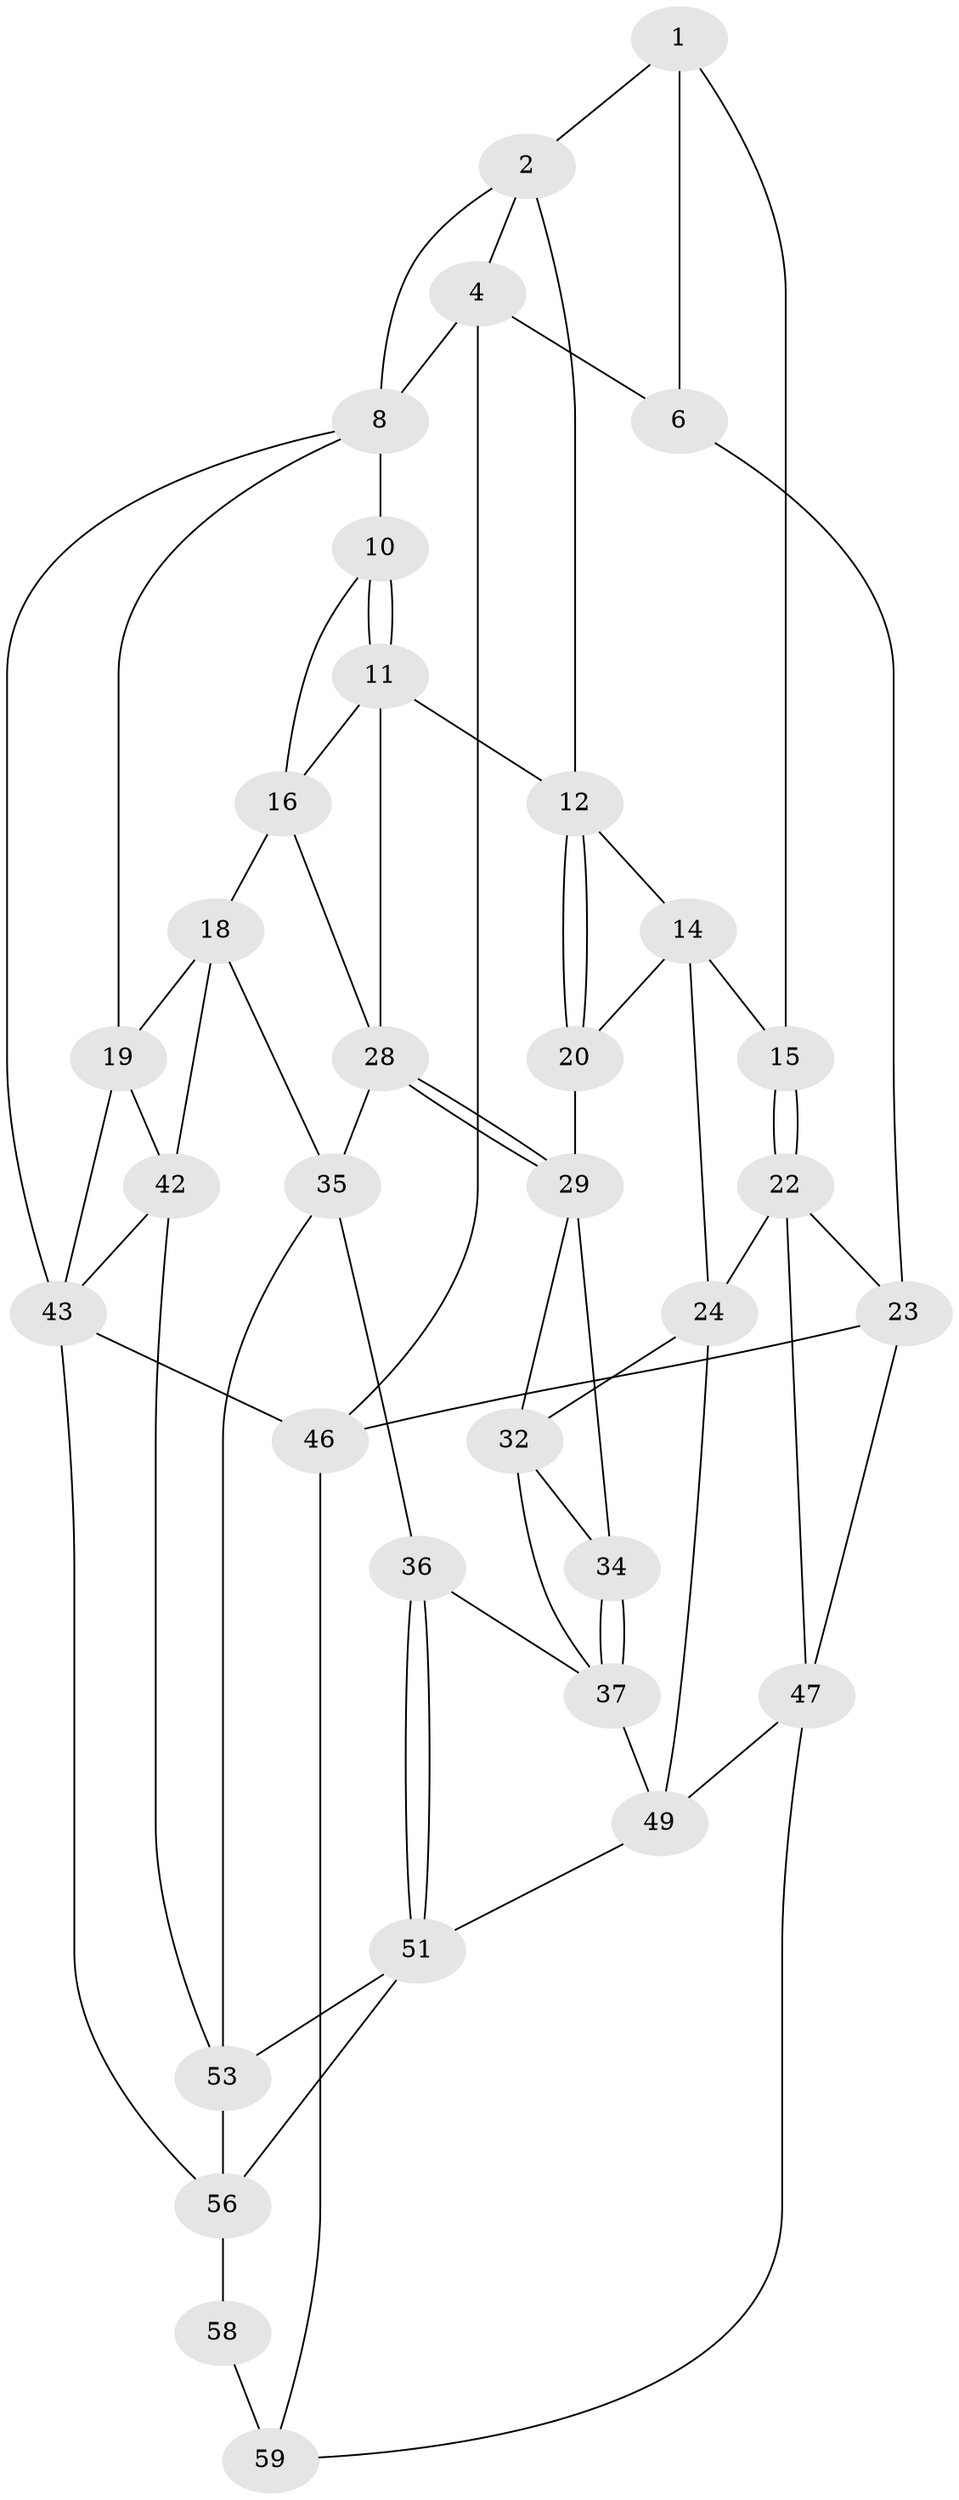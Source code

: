 // Generated by graph-tools (version 1.1) at 2025/52/02/27/25 19:52:41]
// undirected, 34 vertices, 70 edges
graph export_dot {
graph [start="1"]
  node [color=gray90,style=filled];
  1 [pos="+0.18388676574068857+0.009658493229385374",super="+5"];
  2 [pos="+0.255968236710578+0.09001028969550103",super="+3"];
  4 [pos="+0.15661840348803263+0",super="+7"];
  6 [pos="+0+0.022378897237536863"];
  8 [pos="+0.5679455145141228+0",super="+9"];
  10 [pos="+0.5727184781377748+0"];
  11 [pos="+0.5148034214903269+0.16266978703262364",super="+27"];
  12 [pos="+0.49428194448927393+0.17665809846372849",super="+13"];
  14 [pos="+0.1886864162672679+0.20651856651845293",super="+21"];
  15 [pos="+0.18034850202409897+0.20797370261846182"];
  16 [pos="+0.871607149206915+0.1933395927398757",super="+17"];
  18 [pos="+1+0.25156899450382225",super="+38"];
  19 [pos="+1+0.2360222561953862",super="+41"];
  20 [pos="+0.4298248642013263+0.2573164243937117"];
  22 [pos="+0.05105401563985205+0.38261866616456824",super="+26"];
  23 [pos="+0+0.34441464292569973",super="+45"];
  24 [pos="+0.2119998702832508+0.48521721870444084",super="+25"];
  28 [pos="+0.6812284453494916+0.4051394226250091",super="+31"];
  29 [pos="+0.5527918706725237+0.4367680170152354",super="+30"];
  32 [pos="+0.3890151871609901+0.46717033793584517",super="+33"];
  34 [pos="+0.5195924009285199+0.47338369408411296"];
  35 [pos="+0.7179008215312326+0.5747256978502076",super="+39"];
  36 [pos="+0.6908324952833108+0.5878409897396624"];
  37 [pos="+0.5424341354951697+0.6034951975152505",super="+40"];
  42 [pos="+0.9731621057074773+0.6251758836247155",super="+55"];
  43 [pos="+1+1",super="+44"];
  46 [pos="+0+1"];
  47 [pos="+0.13930446343133604+0.7141718952799809",super="+48"];
  49 [pos="+0.4467306583504631+0.6889229421794697",super="+50"];
  51 [pos="+0.6403967893027067+0.7108006551931237",super="+52"];
  53 [pos="+0.8022409490945099+0.8050771030813955",super="+54"];
  56 [pos="+0.5297873010394936+1",super="+57"];
  58 [pos="+0.4667208422356725+1"];
  59 [pos="+0.15908627372202053+0.8296377830351503",super="+60"];
  1 -- 2;
  1 -- 6;
  1 -- 15;
  2 -- 12;
  2 -- 8;
  2 -- 4;
  4 -- 46;
  4 -- 6;
  4 -- 8;
  6 -- 23;
  8 -- 10;
  8 -- 19;
  8 -- 43;
  10 -- 11;
  10 -- 11;
  10 -- 16;
  11 -- 12;
  11 -- 16;
  11 -- 28;
  12 -- 20;
  12 -- 20;
  12 -- 14;
  14 -- 15;
  14 -- 24;
  14 -- 20;
  15 -- 22;
  15 -- 22;
  16 -- 18;
  16 -- 28;
  18 -- 19;
  18 -- 35;
  18 -- 42;
  19 -- 42;
  19 -- 43;
  20 -- 29;
  22 -- 23;
  22 -- 47;
  22 -- 24;
  23 -- 46;
  23 -- 47;
  24 -- 49;
  24 -- 32;
  28 -- 29;
  28 -- 29;
  28 -- 35;
  29 -- 34;
  29 -- 32;
  32 -- 34;
  32 -- 37;
  34 -- 37;
  34 -- 37;
  35 -- 36;
  35 -- 53;
  36 -- 37;
  36 -- 51;
  36 -- 51;
  37 -- 49;
  42 -- 53;
  42 -- 43;
  43 -- 46;
  43 -- 56;
  46 -- 59;
  47 -- 59;
  47 -- 49;
  49 -- 51;
  51 -- 56;
  51 -- 53;
  53 -- 56;
  56 -- 58;
  58 -- 59 [weight=2];
}

